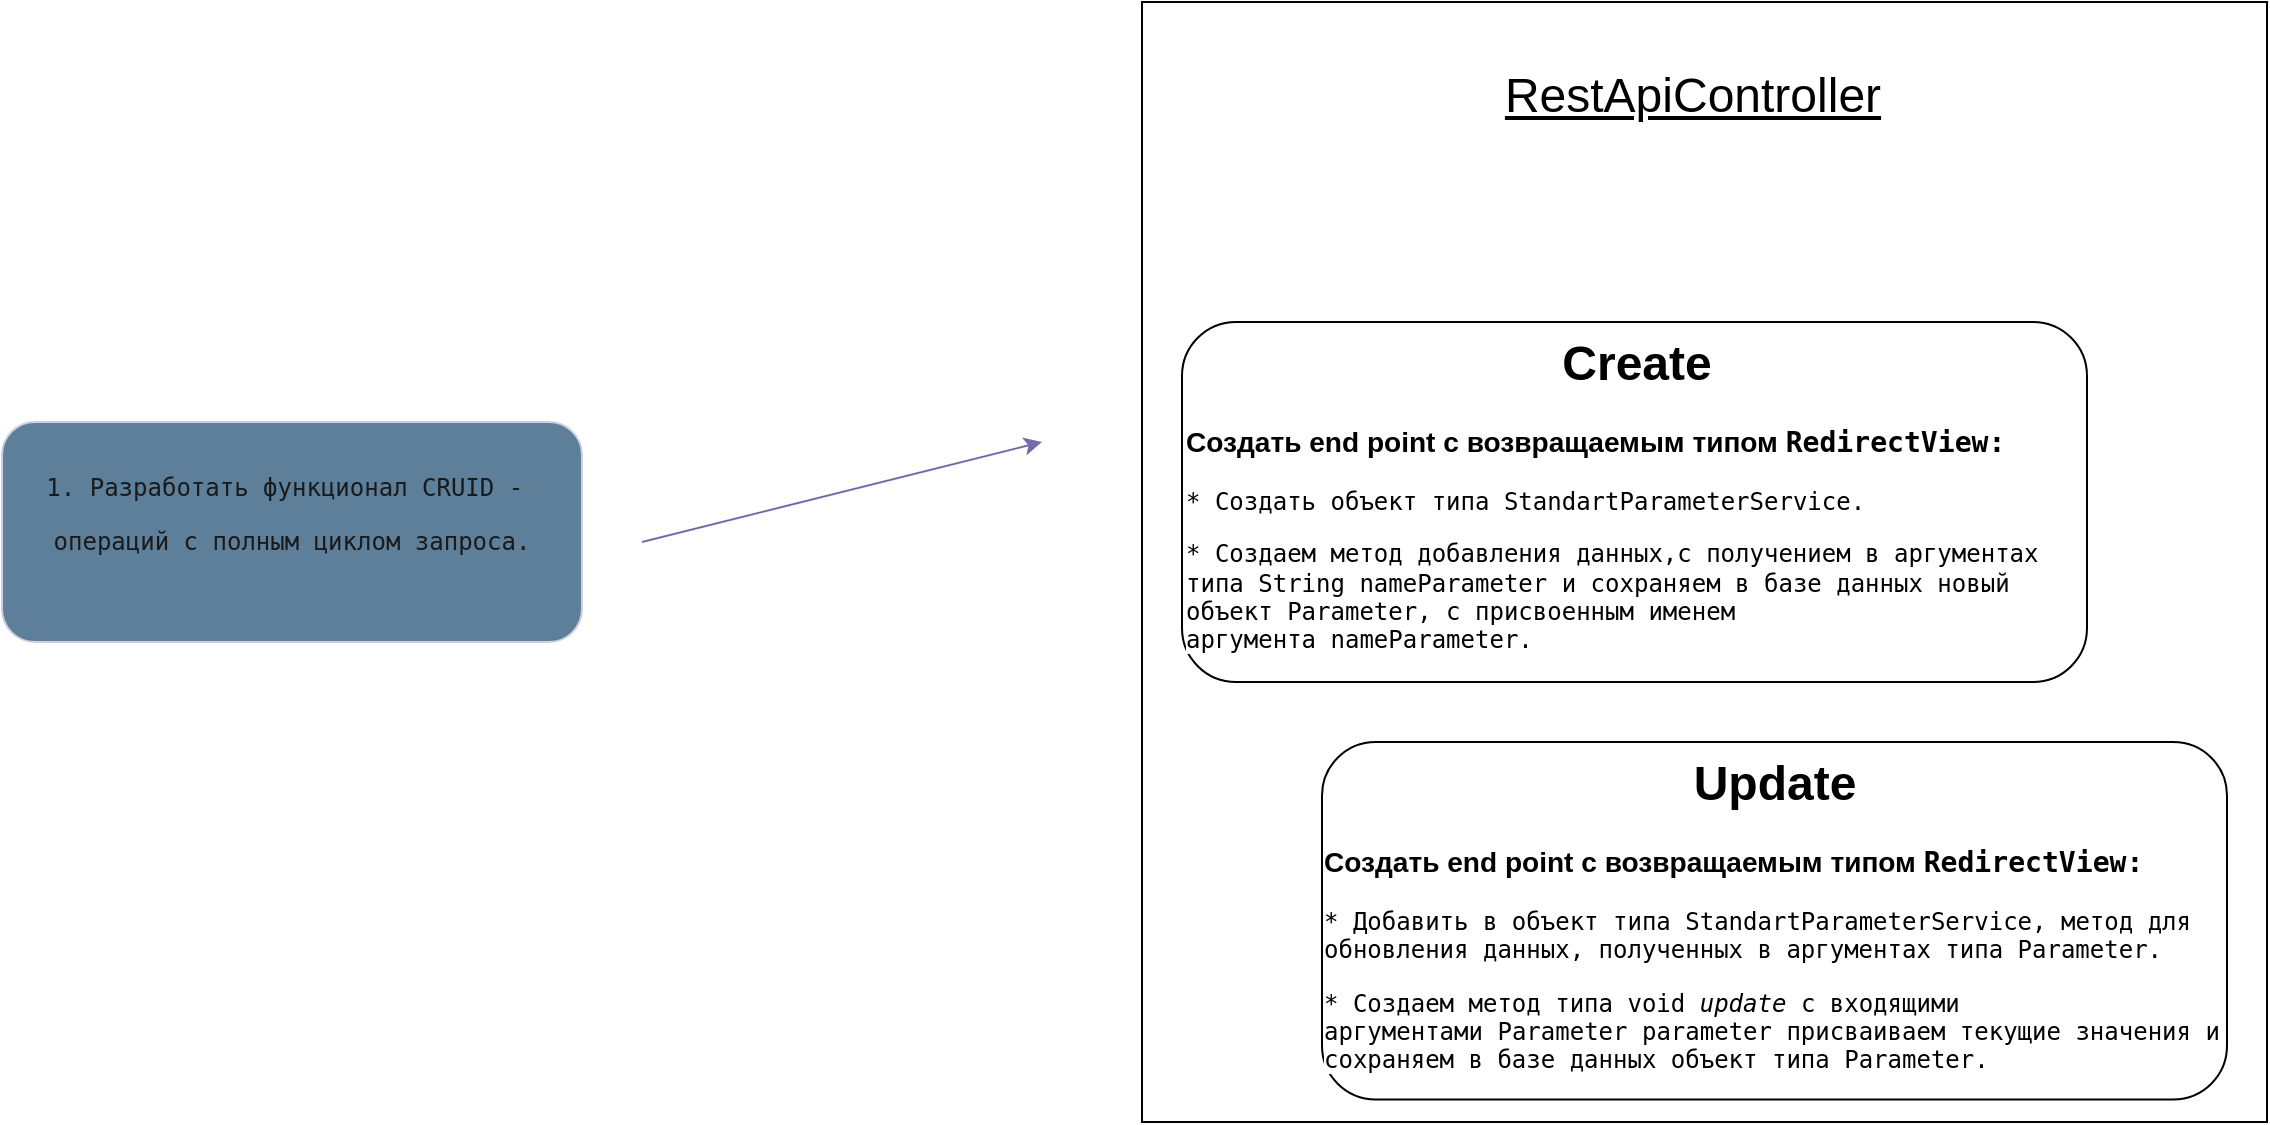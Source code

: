 <mxfile version="26.0.15">
  <diagram name="Страница — 1" id="Rlb4geR-uArXS-s5FVeR">
    <mxGraphModel dx="2191" dy="1962" grid="1" gridSize="10" guides="1" tooltips="1" connect="1" arrows="1" fold="1" page="1" pageScale="1" pageWidth="827" pageHeight="1169" math="0" shadow="0">
      <root>
        <mxCell id="0" />
        <mxCell id="1" parent="0" />
        <mxCell id="RMiwXwrSJ8WDgeKXlqVc-6" value="" style="group;whiteSpace=wrap;labelBackgroundColor=none;fontColor=#1A1A1A;" parent="1" vertex="1" connectable="0">
          <mxGeometry x="-210" y="-250" width="290" height="110" as="geometry" />
        </mxCell>
        <mxCell id="RMiwXwrSJ8WDgeKXlqVc-4" value="" style="rounded=1;whiteSpace=wrap;html=1;labelBackgroundColor=none;fillColor=#5D7F99;strokeColor=#D0CEE2;fontColor=#1A1A1A;" parent="RMiwXwrSJ8WDgeKXlqVc-6" vertex="1">
          <mxGeometry width="290" height="110" as="geometry" />
        </mxCell>
        <mxCell id="RMiwXwrSJ8WDgeKXlqVc-5" value="&lt;pre style=&quot;font-family: &amp;quot;JetBrains Mono&amp;quot;, monospace;&quot;&gt;&lt;span&gt;&lt;font&gt;1. Разработать функционал CRUID - &lt;/font&gt;&lt;/span&gt;&lt;/pre&gt;&lt;pre style=&quot;font-family: &amp;quot;JetBrains Mono&amp;quot;, monospace;&quot;&gt;&lt;span&gt;&lt;font&gt;операций с полным циклом запроса.&lt;/font&gt;&lt;/span&gt;&lt;/pre&gt;" style="text;html=1;align=center;verticalAlign=middle;whiteSpace=wrap;rounded=0;labelBackgroundColor=none;fontColor=#1A1A1A;" parent="RMiwXwrSJ8WDgeKXlqVc-6" vertex="1">
          <mxGeometry x="20" y="18.33" width="250" height="55" as="geometry" />
        </mxCell>
        <mxCell id="WDvWPsBKZVxb70UoKGr9-5" value="" style="endArrow=classic;html=1;rounded=0;fontFamily=Helvetica;fontSize=12;fontColor=default;labelBackgroundColor=none;strokeColor=#736CA8;" edge="1" parent="1">
          <mxGeometry width="50" height="50" relative="1" as="geometry">
            <mxPoint x="110" y="-190" as="sourcePoint" />
            <mxPoint x="310" y="-240" as="targetPoint" />
            <Array as="points" />
          </mxGeometry>
        </mxCell>
        <mxCell id="WDvWPsBKZVxb70UoKGr9-15" value="" style="group" vertex="1" connectable="0" parent="1">
          <mxGeometry x="360" y="-460" width="562.5" height="560" as="geometry" />
        </mxCell>
        <mxCell id="WDvWPsBKZVxb70UoKGr9-14" value="" style="group;labelBackgroundColor=default;labelBorderColor=default;strokeColor=default;container=0;" vertex="1" connectable="0" parent="WDvWPsBKZVxb70UoKGr9-15">
          <mxGeometry width="562.5" height="560" as="geometry" />
        </mxCell>
        <mxCell id="WDvWPsBKZVxb70UoKGr9-11" value="&lt;font style=&quot;font-size: 24px;&quot;&gt;&lt;u&gt;RestApiController&#x9;&#x9;&#x9;&#x9;&lt;/u&gt;&lt;/font&gt;" style="text;html=1;align=center;verticalAlign=middle;rounded=0;flipH=0;flipV=1;whiteSpace=wrap;labelBackgroundColor=none;container=0;" vertex="1" parent="WDvWPsBKZVxb70UoKGr9-15">
          <mxGeometry x="77.5" y="9.997" width="395" height="74.667" as="geometry" />
        </mxCell>
        <mxCell id="WDvWPsBKZVxb70UoKGr9-12" value="&lt;h1 style=&quot;text-align: center; margin-top: 0px;&quot;&gt;&lt;span style=&quot;background-color: light-dark(#ffffff, var(--ge-dark-color, #121212));&quot;&gt;Create&lt;/span&gt;&lt;/h1&gt;&lt;h3&gt;&lt;span style=&quot;background-color: light-dark(#ffffff, var(--ge-dark-color, #121212));&quot;&gt;Создать end point с возвращаемым типом&amp;nbsp;&lt;span style=&quot;font-family: &amp;quot;JetBrains Mono&amp;quot;, monospace;&quot;&gt;&lt;font style=&quot;color: rgb(0, 0, 0);&quot;&gt;RedirectView:&lt;/font&gt;&lt;/span&gt;&lt;/span&gt;&lt;/h3&gt;&lt;p&gt;&lt;span style=&quot;background-color: light-dark(#ffffff, var(--ge-dark-color, #121212));&quot;&gt;&lt;span style=&quot;color: light-dark(rgb(0, 0, 0), rgb(237, 237, 237)); font-family: &amp;quot;JetBrains Mono&amp;quot;, monospace;&quot;&gt;* Создать объект типа&amp;nbsp;&lt;/span&gt;&lt;span style=&quot;font-family: &amp;quot;JetBrains Mono&amp;quot;, monospace;&quot;&gt;&lt;font style=&quot;color: rgb(0, 0, 0);&quot;&gt;StandartParameterService.&lt;/font&gt;&lt;/span&gt;&lt;/span&gt;&lt;/p&gt;&lt;p&gt;&lt;span&gt;&lt;span style=&quot;background-color: light-dark(#ffffff, var(--ge-dark-color, #121212)); font-family: &amp;quot;JetBrains Mono&amp;quot;, monospace;&quot;&gt;&lt;font style=&quot;color: rgb(0, 0, 0);&quot;&gt;* Создаем метод &lt;/font&gt;&lt;/span&gt;&lt;/span&gt;&lt;span style=&quot;font-family: &amp;quot;JetBrains Mono&amp;quot;, monospace; background-color: light-dark(#ffffff, var(--ge-dark-color, #121212)); color: light-dark(rgb(0, 0, 0), rgb(255, 255, 255));&quot;&gt;добавления данных,с получением в аргументах типа&amp;nbsp;&lt;/span&gt;&lt;span style=&quot;font-family: &amp;quot;JetBrains Mono&amp;quot;, monospace; background-color: rgb(255, 255, 255);&quot;&gt;String nameParameter&amp;nbsp;&lt;/span&gt;&lt;span style=&quot;background-color: transparent; color: light-dark(rgb(0, 0, 0), rgb(255, 255, 255));&quot;&gt;&lt;span style=&quot;background-color: light-dark(#ffffff, var(--ge-dark-color, #121212)); font-family: &amp;quot;JetBrains Mono&amp;quot;, monospace;&quot;&gt;&lt;font style=&quot;color: rgb(0, 0, 0);&quot;&gt;и сохраняем в базе данных новый объект&amp;nbsp;&lt;/font&gt;&lt;/span&gt;&lt;/span&gt;&lt;span style=&quot;color: rgb(0, 0, 0); background-color: rgb(255, 255, 255); font-family: &amp;quot;JetBrains Mono&amp;quot;, monospace;&quot;&gt;Parameter, с присвоенным именем аргумента&amp;nbsp;&lt;/span&gt;&lt;span style=&quot;background-color: rgb(255, 255, 255); font-family: &amp;quot;JetBrains Mono&amp;quot;, monospace; color: light-dark(rgb(0, 0, 0), rgb(255, 255, 255));&quot;&gt;nameParameter&lt;/span&gt;&lt;span style=&quot;background-color: light-dark(rgb(255, 255, 255), rgb(18, 18, 18)); color: light-dark(rgb(0, 0, 0), rgb(237, 237, 237)); font-family: &amp;quot;JetBrains Mono&amp;quot;, monospace;&quot;&gt;.&lt;/span&gt;&lt;/p&gt;" style="text;html=1;whiteSpace=wrap;overflow=hidden;rounded=1;fontFamily=Helvetica;fontSize=12;labelBackgroundColor=none;labelBorderColor=none;container=0;strokeColor=default;align=left;" vertex="1" parent="WDvWPsBKZVxb70UoKGr9-15">
          <mxGeometry x="20" y="160" width="452.5" height="180" as="geometry" />
        </mxCell>
        <mxCell id="WDvWPsBKZVxb70UoKGr9-13" value="&lt;h1 style=&quot;margin-top: 0px;&quot;&gt;&lt;span style=&quot;background-color: light-dark(#ffffff, var(--ge-dark-color, #121212));&quot;&gt;Update&lt;/span&gt;&lt;/h1&gt;&lt;h3 style=&quot;text-align: left;&quot;&gt;&lt;span style=&quot;background-color: light-dark(#ffffff, var(--ge-dark-color, #121212));&quot;&gt;Создать end point с возвращаемым типом&amp;nbsp;&lt;span style=&quot;font-family: &amp;quot;JetBrains Mono&amp;quot;, monospace;&quot;&gt;&lt;font style=&quot;color: rgb(0, 0, 0);&quot;&gt;RedirectView:&lt;/font&gt;&lt;/span&gt;&lt;/span&gt;&lt;/h3&gt;&lt;p style=&quot;text-align: left;&quot;&gt;&lt;span style=&quot;background-color: light-dark(#ffffff, var(--ge-dark-color, #121212));&quot;&gt;&lt;span style=&quot;color: light-dark(rgb(0, 0, 0), rgb(237, 237, 237)); font-family: &amp;quot;JetBrains Mono&amp;quot;, monospace;&quot;&gt;* Добавить в объект типа&amp;nbsp;&lt;/span&gt;&lt;span style=&quot;font-family: &amp;quot;JetBrains Mono&amp;quot;, monospace;&quot;&gt;&lt;font style=&quot;color: rgb(0, 0, 0);&quot;&gt;StandartParameterService, метод для обновления данных, полученных в аргументах типа Parameter.&lt;/font&gt;&lt;/span&gt;&lt;/span&gt;&lt;/p&gt;&lt;p style=&quot;text-align: left;&quot;&gt;&lt;span&gt;&lt;span style=&quot;background-color: light-dark(#ffffff, var(--ge-dark-color, #121212)); font-family: &amp;quot;JetBrains Mono&amp;quot;, monospace;&quot;&gt;&lt;font style=&quot;color: rgb(0, 0, 0);&quot;&gt;* Создаем метод типа&amp;nbsp;&lt;/font&gt;&lt;/span&gt;&lt;font&gt;&lt;span style=&quot;font-family: &amp;quot;JetBrains Mono&amp;quot;, monospace;&quot;&gt;&lt;span style=&quot;background-color: rgb(255, 255, 255);&quot;&gt;&lt;font style=&quot;color: rgb(0, 0, 0);&quot;&gt;void&lt;/font&gt;&lt;/span&gt; &lt;/span&gt;&lt;span style=&quot;background-color: light-dark(#ffffff, var(--ge-dark-color, #121212)); font-family: &amp;quot;JetBrains Mono&amp;quot;, monospace;&quot;&gt;&lt;font style=&quot;color: rgb(0, 0, 0);&quot;&gt;&lt;i&gt;update &lt;/i&gt;с входящими аргументами&lt;/font&gt;&lt;font style=&quot;color: rgb(255, 0, 0);&quot;&gt;&amp;nbsp;&lt;/font&gt;&lt;/span&gt;&lt;span style=&quot;background-color: light-dark(#ffffff, var(--ge-dark-color, #121212)); font-family: &amp;quot;JetBrains Mono&amp;quot;, monospace; color: rgb(169, 183, 198);&quot;&gt;&lt;font style=&quot;color: rgb(0, 0, 0);&quot;&gt;Parameter parameter присваиваем текущие значения&lt;/font&gt;&lt;/span&gt;&lt;span style=&quot;background-color: light-dark(#ffffff, var(--ge-dark-color, #121212)); font-family: &amp;quot;JetBrains Mono&amp;quot;, monospace;&quot;&gt;&lt;font style=&quot;color: rgb(0, 0, 0);&quot;&gt;&amp;nbsp;и сохраняем в базе данных объект типа&amp;nbsp;&lt;/font&gt;&lt;/span&gt;&lt;/font&gt;&lt;/span&gt;&lt;span style=&quot;background-color: rgb(255, 255, 255); color: rgb(0, 0, 0); font-family: &amp;quot;JetBrains Mono&amp;quot;, monospace;&quot;&gt;Parameter.&lt;/span&gt;&lt;/p&gt;" style="text;html=1;whiteSpace=wrap;overflow=hidden;rounded=1;fontFamily=Helvetica;fontSize=12;labelBackgroundColor=none;strokeColor=default;container=0;align=center;" vertex="1" parent="WDvWPsBKZVxb70UoKGr9-15">
          <mxGeometry x="90" y="369.997" width="452.5" height="178.723" as="geometry" />
        </mxCell>
      </root>
    </mxGraphModel>
  </diagram>
</mxfile>
